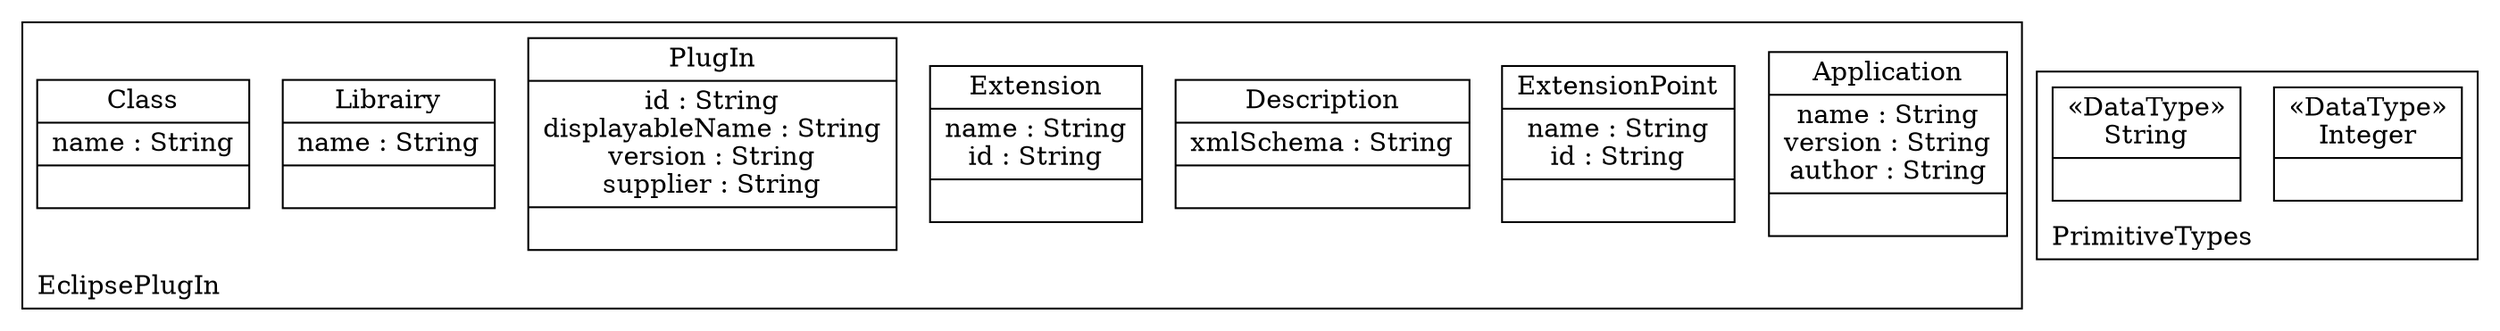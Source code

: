 digraph "KM3 Model in DOT" {
graph[rankdir=BT,labeljust=l,labelloc=t,nodeSep=0.75,compound=true];
 subgraph "cluster_EclipsePlugIn"{
labelloc=t
color=black
label=EclipsePlugIn
 node[shape=record];
Application[label="{Application|name : String\nversion : String\nauthor : String| }"]
;
 node[shape=record];
ExtensionPoint[label="{ExtensionPoint|name : String\nid : String| }"]
;
 node[shape=record];
Description[label="{Description|xmlSchema : String| }"]
;
 node[shape=record];
Extension[label="{Extension|name : String\nid : String| }"]
;
 node[shape=record];
PlugIn[label="{PlugIn|id : String\ndisplayableName : String\nversion : String\nsupplier : String| }"]
;
 node[shape=record];
Librairy[label="{Librairy|name : String| }"]
;
 node[shape=record];
Class[label="{Class|name : String| }"]
;

} subgraph "cluster_PrimitiveTypes"{
labelloc=t
color=black
label=PrimitiveTypes
 node[shape=record];
Integer[label="{&#171;DataType&#187;\nInteger|}"]
;
 node[shape=record];
String[label="{&#171;DataType&#187;\nString|}"]
;

}
}